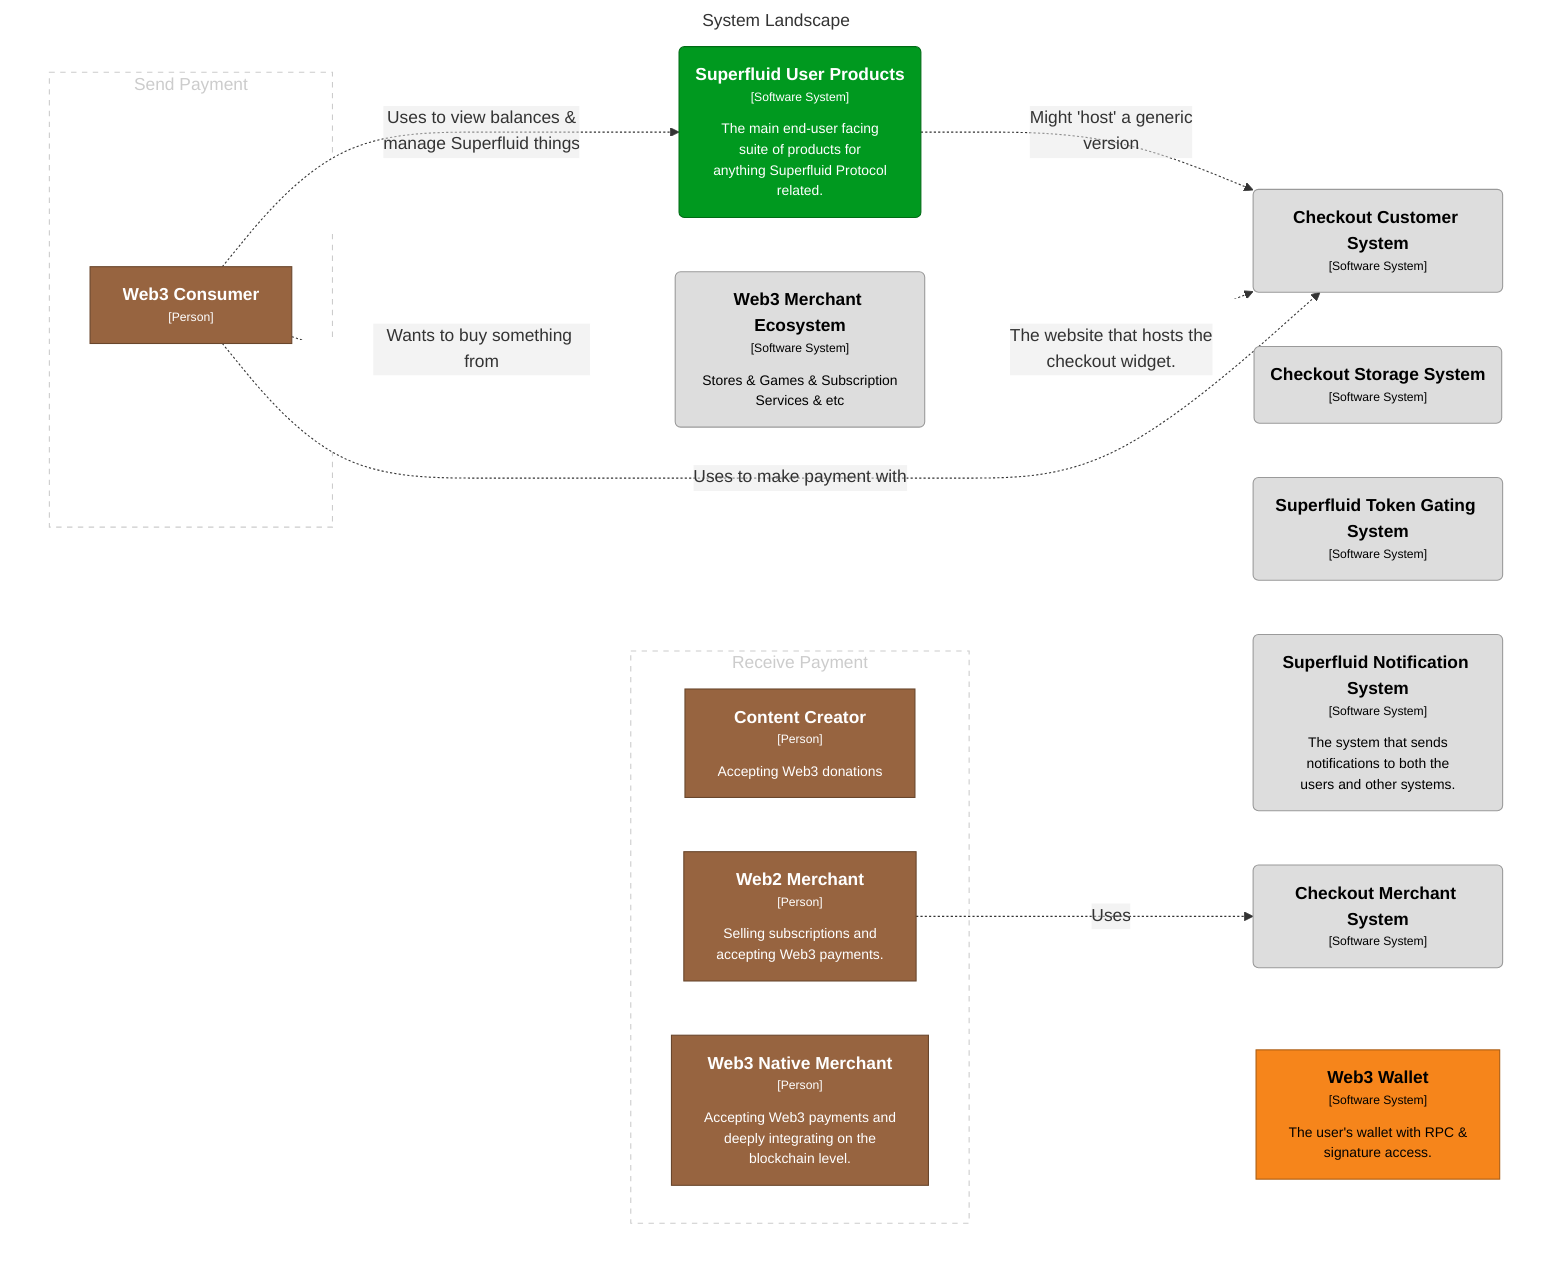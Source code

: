 graph TB
  linkStyle default fill:#ffffff

  subgraph diagram [System Landscape]
    style diagram fill:#ffffff,stroke:#ffffff

    subgraph group1 [Receive Payment]
      style group1 fill:#ffffff,stroke:#cccccc,color:#cccccc,stroke-dasharray:5

      53["<div style='font-weight: bold'>Content Creator</div><div style='font-size: 70%; margin-top: 0px'>[Person]</div><div style='font-size: 80%; margin-top:10px'>Accepting Web3 donations</div>"]
      style 53 fill:#976440,stroke:#69462c,color:#ffffff
      54["<div style='font-weight: bold'>Web2 Merchant</div><div style='font-size: 70%; margin-top: 0px'>[Person]</div><div style='font-size: 80%; margin-top:10px'>Selling subscriptions and<br />accepting Web3 payments.</div>"]
      style 54 fill:#976440,stroke:#69462c,color:#ffffff
      56["<div style='font-weight: bold'>Web3 Native Merchant</div><div style='font-size: 70%; margin-top: 0px'>[Person]</div><div style='font-size: 80%; margin-top:10px'>Accepting Web3 payments and<br />deeply integrating on the<br />blockchain level.</div>"]
      style 56 fill:#976440,stroke:#69462c,color:#ffffff
    end

    subgraph group2 [Send Payment]
      style group2 fill:#ffffff,stroke:#cccccc,color:#cccccc,stroke-dasharray:5

      57["<div style='font-weight: bold'>Web3 Consumer</div><div style='font-size: 70%; margin-top: 0px'>[Person]</div>"]
      style 57 fill:#976440,stroke:#69462c,color:#ffffff
    end

    1("<div style='font-weight: bold'>Checkout Customer System</div><div style='font-size: 70%; margin-top: 0px'>[Software System]</div>")
    style 1 fill:#dddddd,stroke:#9a9a9a,color:#000000
    25("<div style='font-weight: bold'>Checkout Storage System</div><div style='font-size: 70%; margin-top: 0px'>[Software System]</div>")
    style 25 fill:#dddddd,stroke:#9a9a9a,color:#000000
    28("<div style='font-weight: bold'>Superfluid Token Gating System</div><div style='font-size: 70%; margin-top: 0px'>[Software System]</div>")
    style 28 fill:#dddddd,stroke:#9a9a9a,color:#000000
    30("<div style='font-weight: bold'>Superfluid Notification System</div><div style='font-size: 70%; margin-top: 0px'>[Software System]</div><div style='font-size: 80%; margin-top:10px'>The system that sends<br />notifications to both the<br />users and other systems.</div>")
    style 30 fill:#dddddd,stroke:#9a9a9a,color:#000000
    32("<div style='font-weight: bold'>Checkout Merchant System</div><div style='font-size: 70%; margin-top: 0px'>[Software System]</div>")
    style 32 fill:#dddddd,stroke:#9a9a9a,color:#000000
    35("<div style='font-weight: bold'>Superfluid User Products</div><div style='font-size: 70%; margin-top: 0px'>[Software System]</div><div style='font-size: 80%; margin-top:10px'>The main end-user facing<br />suite of products for<br />anything Superfluid Protocol<br />related.</div>")
    style 35 fill:#00991f,stroke:#006b15,color:#ffffff
    49["<div style='font-weight: bold'>Web3 Wallet</div><div style='font-size: 70%; margin-top: 0px'>[Software System]</div><div style='font-size: 80%; margin-top:10px'>The user's wallet with RPC &<br />signature access.</div>"]
    style 49 fill:#f6851b,stroke:#ac5d12,color:#000000
    50("<div style='font-weight: bold'>Web3 Merchant Ecosystem</div><div style='font-size: 70%; margin-top: 0px'>[Software System]</div><div style='font-size: 80%; margin-top:10px'>Stores & Games & Subscription<br />Services & etc</div>")
    style 50 fill:#dddddd,stroke:#9a9a9a,color:#000000

    35-. "<div>Might 'host' a generic<br />version</div><div style='font-size: 70%'></div>" .->1
    50-. "<div>The website that hosts the<br />checkout widget.</div><div style='font-size: 70%'></div>" .->1
    54-. "<div>Uses</div><div style='font-size: 70%'></div>" .->32
    57-. "<div>Uses to view balances &<br />manage Superfluid things</div><div style='font-size: 70%'></div>" .->35
    57-. "<div>Wants to buy something from</div><div style='font-size: 70%'></div>" .->50
    57-. "<div>Uses to make payment with</div><div style='font-size: 70%'></div>" .->1
  end